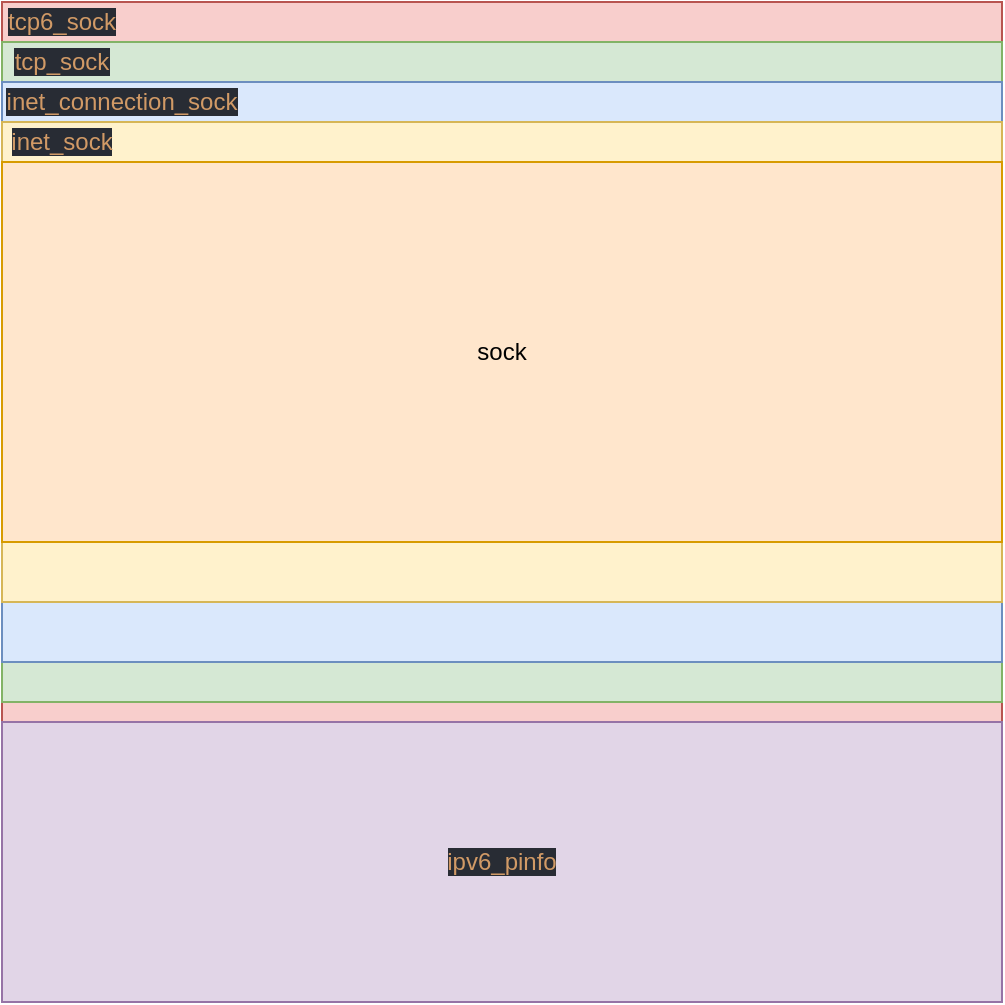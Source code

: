 <mxfile version="16.2.2" type="device" pages="8"><diagram id="k6QMHUZYGQiMYIb29nj1" name="sock内存结构"><mxGraphModel dx="946" dy="560" grid="1" gridSize="10" guides="1" tooltips="1" connect="1" arrows="1" fold="1" page="1" pageScale="1" pageWidth="827" pageHeight="1169" math="0" shadow="0"><root><mxCell id="0"/><mxCell id="1" parent="0"/><mxCell id="6lU3DkAQVXxkOyADOAJ4-1" value="" style="rounded=0;whiteSpace=wrap;html=1;fillColor=#f8cecc;strokeColor=#b85450;" parent="1" vertex="1"><mxGeometry x="130" y="90" width="500" height="500" as="geometry"/></mxCell><mxCell id="6lU3DkAQVXxkOyADOAJ4-2" value="&lt;span style=&quot;color: rgb(209 , 154 , 102) ; font-family: , &amp;#34;consolas&amp;#34; , &amp;#34;liberation mono&amp;#34; , &amp;#34;menlo&amp;#34; , &amp;#34;courier&amp;#34; , monospace ; background-color: rgb(40 , 44 , 52)&quot;&gt;tcp6_sock&lt;/span&gt;" style="text;html=1;strokeColor=none;fillColor=none;align=center;verticalAlign=middle;whiteSpace=wrap;rounded=0;" parent="1" vertex="1"><mxGeometry x="140" y="90" width="40" height="20" as="geometry"/></mxCell><mxCell id="6lU3DkAQVXxkOyADOAJ4-3" value="" style="rounded=0;whiteSpace=wrap;html=1;fillColor=#d5e8d4;strokeColor=#82b366;" parent="1" vertex="1"><mxGeometry x="130" y="110" width="500" height="330" as="geometry"/></mxCell><mxCell id="6lU3DkAQVXxkOyADOAJ4-4" value="&lt;span style=&quot;color: rgb(209 , 154 , 102) ; font-family: , &amp;#34;consolas&amp;#34; , &amp;#34;liberation mono&amp;#34; , &amp;#34;menlo&amp;#34; , &amp;#34;courier&amp;#34; , monospace ; background-color: rgb(40 , 44 , 52)&quot;&gt;tcp_sock&lt;/span&gt;" style="text;html=1;strokeColor=none;fillColor=none;align=center;verticalAlign=middle;whiteSpace=wrap;rounded=0;" parent="1" vertex="1"><mxGeometry x="140" y="110" width="40" height="20" as="geometry"/></mxCell><mxCell id="6lU3DkAQVXxkOyADOAJ4-5" value="" style="rounded=0;whiteSpace=wrap;html=1;fillColor=#dae8fc;strokeColor=#6c8ebf;" parent="1" vertex="1"><mxGeometry x="130" y="130" width="500" height="290" as="geometry"/></mxCell><mxCell id="6lU3DkAQVXxkOyADOAJ4-6" value="&lt;span style=&quot;color: rgb(209 , 154 , 102) ; font-family: , &amp;#34;consolas&amp;#34; , &amp;#34;liberation mono&amp;#34; , &amp;#34;menlo&amp;#34; , &amp;#34;courier&amp;#34; , monospace ; background-color: rgb(40 , 44 , 52)&quot;&gt;inet_connection_sock&lt;/span&gt;" style="text;html=1;strokeColor=none;fillColor=none;align=center;verticalAlign=middle;whiteSpace=wrap;rounded=0;" parent="1" vertex="1"><mxGeometry x="170" y="130" width="40" height="20" as="geometry"/></mxCell><mxCell id="6lU3DkAQVXxkOyADOAJ4-7" value="" style="rounded=0;whiteSpace=wrap;html=1;fillColor=#fff2cc;strokeColor=#d6b656;" parent="1" vertex="1"><mxGeometry x="130" y="150" width="500" height="240" as="geometry"/></mxCell><mxCell id="6lU3DkAQVXxkOyADOAJ4-8" value="&lt;span style=&quot;color: rgb(209 , 154 , 102) ; font-family: , &amp;#34;consolas&amp;#34; , &amp;#34;liberation mono&amp;#34; , &amp;#34;menlo&amp;#34; , &amp;#34;courier&amp;#34; , monospace ; background-color: rgb(40 , 44 , 52)&quot;&gt;inet_sock&lt;/span&gt;" style="text;html=1;strokeColor=none;fillColor=none;align=center;verticalAlign=middle;whiteSpace=wrap;rounded=0;" parent="1" vertex="1"><mxGeometry x="140" y="150" width="40" height="20" as="geometry"/></mxCell><mxCell id="6lU3DkAQVXxkOyADOAJ4-9" value="sock" style="rounded=0;whiteSpace=wrap;html=1;fillColor=#ffe6cc;strokeColor=#d79b00;" parent="1" vertex="1"><mxGeometry x="130" y="170" width="500" height="190" as="geometry"/></mxCell><mxCell id="6lU3DkAQVXxkOyADOAJ4-10" value="&lt;span style=&quot;color: rgb(209 , 154 , 102) ; font-family: , &amp;#34;consolas&amp;#34; , &amp;#34;liberation mono&amp;#34; , &amp;#34;menlo&amp;#34; , &amp;#34;courier&amp;#34; , monospace ; background-color: rgb(40 , 44 , 52)&quot;&gt;ipv6_pinfo&lt;/span&gt;" style="rounded=0;whiteSpace=wrap;html=1;fillColor=#e1d5e7;strokeColor=#9673a6;" parent="1" vertex="1"><mxGeometry x="130" y="450" width="500" height="140" as="geometry"/></mxCell></root></mxGraphModel></diagram><diagram id="JbufQw2PfvXuQZKpWwuy" name="socket结构体"><mxGraphModel dx="946" dy="562" grid="1" gridSize="10" guides="1" tooltips="1" connect="1" arrows="1" fold="1" page="1" pageScale="1" pageWidth="827" pageHeight="1169" math="0" shadow="0"><root><mxCell id="1Ygh3b5VS-K8SGvP6kZs-0"/><mxCell id="1Ygh3b5VS-K8SGvP6kZs-1" parent="1Ygh3b5VS-K8SGvP6kZs-0"/><mxCell id="1Ygh3b5VS-K8SGvP6kZs-6" value="socket" style="swimlane;fontStyle=0;childLayout=stackLayout;horizontal=1;startSize=26;fillColor=none;horizontalStack=0;resizeParent=1;resizeParentMax=0;resizeLast=0;collapsible=1;marginBottom=0;" parent="1Ygh3b5VS-K8SGvP6kZs-1" vertex="1"><mxGeometry x="140" y="30" width="140" height="208" as="geometry"/></mxCell><mxCell id="1Ygh3b5VS-K8SGvP6kZs-7" value="+ state: socket_state" style="text;strokeColor=none;fillColor=none;align=left;verticalAlign=top;spacingLeft=4;spacingRight=4;overflow=hidden;rotatable=0;points=[[0,0.5],[1,0.5]];portConstraint=eastwest;" parent="1Ygh3b5VS-K8SGvP6kZs-6" vertex="1"><mxGeometry y="26" width="140" height="26" as="geometry"/></mxCell><mxCell id="1Ygh3b5VS-K8SGvP6kZs-8" value="+ type: short" style="text;strokeColor=none;fillColor=none;align=left;verticalAlign=top;spacingLeft=4;spacingRight=4;overflow=hidden;rotatable=0;points=[[0,0.5],[1,0.5]];portConstraint=eastwest;" parent="1Ygh3b5VS-K8SGvP6kZs-6" vertex="1"><mxGeometry y="52" width="140" height="26" as="geometry"/></mxCell><mxCell id="1Ygh3b5VS-K8SGvP6kZs-9" value="+ flags: unsigned long" style="text;strokeColor=none;fillColor=none;align=left;verticalAlign=top;spacingLeft=4;spacingRight=4;overflow=hidden;rotatable=0;points=[[0,0.5],[1,0.5]];portConstraint=eastwest;" parent="1Ygh3b5VS-K8SGvP6kZs-6" vertex="1"><mxGeometry y="78" width="140" height="26" as="geometry"/></mxCell><mxCell id="1Ygh3b5VS-K8SGvP6kZs-10" value="+ *wq: socket_wq __rcu" style="text;strokeColor=none;fillColor=none;align=left;verticalAlign=top;spacingLeft=4;spacingRight=4;overflow=hidden;rotatable=0;points=[[0,0.5],[1,0.5]];portConstraint=eastwest;" parent="1Ygh3b5VS-K8SGvP6kZs-6" vertex="1"><mxGeometry y="104" width="140" height="26" as="geometry"/></mxCell><mxCell id="1Ygh3b5VS-K8SGvP6kZs-11" value="+ *file: file" style="text;strokeColor=none;fillColor=none;align=left;verticalAlign=top;spacingLeft=4;spacingRight=4;overflow=hidden;rotatable=0;points=[[0,0.5],[1,0.5]];portConstraint=eastwest;" parent="1Ygh3b5VS-K8SGvP6kZs-6" vertex="1"><mxGeometry y="130" width="140" height="26" as="geometry"/></mxCell><mxCell id="1Ygh3b5VS-K8SGvP6kZs-12" value="+ *sk: sock" style="text;strokeColor=none;fillColor=none;align=left;verticalAlign=top;spacingLeft=4;spacingRight=4;overflow=hidden;rotatable=0;points=[[0,0.5],[1,0.5]];portConstraint=eastwest;" parent="1Ygh3b5VS-K8SGvP6kZs-6" vertex="1"><mxGeometry y="156" width="140" height="26" as="geometry"/></mxCell><mxCell id="1Ygh3b5VS-K8SGvP6kZs-13" value="+ *ops: proto_ops" style="text;strokeColor=none;fillColor=none;align=left;verticalAlign=top;spacingLeft=4;spacingRight=4;overflow=hidden;rotatable=0;points=[[0,0.5],[1,0.5]];portConstraint=eastwest;" parent="1Ygh3b5VS-K8SGvP6kZs-6" vertex="1"><mxGeometry y="182" width="140" height="26" as="geometry"/></mxCell><mxCell id="1Ygh3b5VS-K8SGvP6kZs-23" value="inet6_stream_ops" style="swimlane;fontStyle=0;childLayout=stackLayout;horizontal=1;startSize=26;fillColor=none;horizontalStack=0;resizeParent=1;resizeParentMax=0;resizeLast=0;collapsible=1;marginBottom=0;" parent="1Ygh3b5VS-K8SGvP6kZs-1" vertex="1"><mxGeometry x="430" y="250" width="210" height="182" as="geometry"/></mxCell><mxCell id="1Ygh3b5VS-K8SGvP6kZs-24" value="+ famliy: PF_INET6" style="text;strokeColor=none;fillColor=none;align=left;verticalAlign=top;spacingLeft=4;spacingRight=4;overflow=hidden;rotatable=0;points=[[0,0.5],[1,0.5]];portConstraint=eastwest;" parent="1Ygh3b5VS-K8SGvP6kZs-23" vertex="1"><mxGeometry y="26" width="210" height="26" as="geometry"/></mxCell><mxCell id="1Ygh3b5VS-K8SGvP6kZs-25" value="+ inet_stream_connect: connect" style="text;strokeColor=none;fillColor=none;align=left;verticalAlign=top;spacingLeft=4;spacingRight=4;overflow=hidden;rotatable=0;points=[[0,0.5],[1,0.5]];portConstraint=eastwest;" parent="1Ygh3b5VS-K8SGvP6kZs-23" vertex="1"><mxGeometry y="52" width="210" height="26" as="geometry"/></mxCell><mxCell id="1Ygh3b5VS-K8SGvP6kZs-26" value="+inet_sendmsg: sendmsg" style="text;strokeColor=none;fillColor=none;align=left;verticalAlign=top;spacingLeft=4;spacingRight=4;overflow=hidden;rotatable=0;points=[[0,0.5],[1,0.5]];portConstraint=eastwest;" parent="1Ygh3b5VS-K8SGvP6kZs-23" vertex="1"><mxGeometry y="78" width="210" height="26" as="geometry"/></mxCell><mxCell id="nac-imWjNMe6nqWp5X-S-0" value="+inet6_bind:bind" style="text;strokeColor=none;fillColor=none;align=left;verticalAlign=top;spacingLeft=4;spacingRight=4;overflow=hidden;rotatable=0;points=[[0,0.5],[1,0.5]];portConstraint=eastwest;" parent="1Ygh3b5VS-K8SGvP6kZs-23" vertex="1"><mxGeometry y="104" width="210" height="26" as="geometry"/></mxCell><mxCell id="nac-imWjNMe6nqWp5X-S-8" value="+inet_listen:listen" style="text;strokeColor=none;fillColor=none;align=left;verticalAlign=top;spacingLeft=4;spacingRight=4;overflow=hidden;rotatable=0;points=[[0,0.5],[1,0.5]];portConstraint=eastwest;" parent="1Ygh3b5VS-K8SGvP6kZs-23" vertex="1"><mxGeometry y="130" width="210" height="26" as="geometry"/></mxCell><mxCell id="nac-imWjNMe6nqWp5X-S-9" value="+inet_recvmsg:recvmsg" style="text;strokeColor=none;fillColor=none;align=left;verticalAlign=top;spacingLeft=4;spacingRight=4;overflow=hidden;rotatable=0;points=[[0,0.5],[1,0.5]];portConstraint=eastwest;" parent="1Ygh3b5VS-K8SGvP6kZs-23" vertex="1"><mxGeometry y="156" width="210" height="26" as="geometry"/></mxCell><mxCell id="nac-imWjNMe6nqWp5X-S-2" value="" style="endArrow=diamondThin;endFill=1;endSize=24;html=1;entryX=1;entryY=0.5;entryDx=0;entryDy=0;exitX=0;exitY=0.5;exitDx=0;exitDy=0;" parent="1Ygh3b5VS-K8SGvP6kZs-1" source="1Ygh3b5VS-K8SGvP6kZs-24" target="1Ygh3b5VS-K8SGvP6kZs-13" edge="1"><mxGeometry width="160" relative="1" as="geometry"><mxPoint x="330" y="290" as="sourcePoint"/><mxPoint x="490" y="290" as="targetPoint"/></mxGeometry></mxCell><mxCell id="nac-imWjNMe6nqWp5X-S-3" value="tcp6_sock" style="swimlane;fontStyle=0;childLayout=stackLayout;horizontal=1;startSize=26;fillColor=none;horizontalStack=0;resizeParent=1;resizeParentMax=0;resizeLast=0;collapsible=1;marginBottom=0;" parent="1Ygh3b5VS-K8SGvP6kZs-1" vertex="1"><mxGeometry x="440" y="82" width="140" height="104" as="geometry"/></mxCell><mxCell id="nac-imWjNMe6nqWp5X-S-4" value="+ tcp: tcp_sock" style="text;strokeColor=none;fillColor=none;align=left;verticalAlign=top;spacingLeft=4;spacingRight=4;overflow=hidden;rotatable=0;points=[[0,0.5],[1,0.5]];portConstraint=eastwest;" parent="nac-imWjNMe6nqWp5X-S-3" vertex="1"><mxGeometry y="26" width="140" height="26" as="geometry"/></mxCell><mxCell id="nac-imWjNMe6nqWp5X-S-5" value="+ inet6: ipv6_pinfo" style="text;strokeColor=none;fillColor=none;align=left;verticalAlign=top;spacingLeft=4;spacingRight=4;overflow=hidden;rotatable=0;points=[[0,0.5],[1,0.5]];portConstraint=eastwest;" parent="nac-imWjNMe6nqWp5X-S-3" vertex="1"><mxGeometry y="52" width="140" height="26" as="geometry"/></mxCell><mxCell id="nac-imWjNMe6nqWp5X-S-6" value="...." style="text;strokeColor=none;fillColor=none;align=left;verticalAlign=top;spacingLeft=4;spacingRight=4;overflow=hidden;rotatable=0;points=[[0,0.5],[1,0.5]];portConstraint=eastwest;" parent="nac-imWjNMe6nqWp5X-S-3" vertex="1"><mxGeometry y="78" width="140" height="26" as="geometry"/></mxCell><mxCell id="nac-imWjNMe6nqWp5X-S-7" value="" style="endArrow=diamondThin;endFill=1;endSize=24;html=1;entryX=1;entryY=0.5;entryDx=0;entryDy=0;exitX=0;exitY=0;exitDx=0;exitDy=0;" parent="1Ygh3b5VS-K8SGvP6kZs-1" source="nac-imWjNMe6nqWp5X-S-3" target="1Ygh3b5VS-K8SGvP6kZs-12" edge="1"><mxGeometry width="160" relative="1" as="geometry"><mxPoint x="330" y="240" as="sourcePoint"/><mxPoint x="490" y="240" as="targetPoint"/></mxGeometry></mxCell></root></mxGraphModel></diagram><diagram id="eC9mWoXHkm_lAwi8eDvc" name="skbuff"><mxGraphModel dx="946" dy="560" grid="1" gridSize="10" guides="1" tooltips="1" connect="1" arrows="1" fold="1" page="1" pageScale="1" pageWidth="827" pageHeight="1169" math="0" shadow="0"><root><mxCell id="bgw1MPmiGdN4mR9pOcaM-0"/><mxCell id="bgw1MPmiGdN4mR9pOcaM-1" parent="bgw1MPmiGdN4mR9pOcaM-0"/><mxCell id="bgw1MPmiGdN4mR9pOcaM-2" value="" style="rounded=0;whiteSpace=wrap;html=1;fillColor=#d5e8d4;strokeColor=#82b366;" parent="bgw1MPmiGdN4mR9pOcaM-1" vertex="1"><mxGeometry x="100" y="90" width="180" height="410" as="geometry"/></mxCell><mxCell id="bgw1MPmiGdN4mR9pOcaM-3" value="sk_buff" style="text;html=1;strokeColor=none;fillColor=none;align=center;verticalAlign=middle;whiteSpace=wrap;rounded=0;" parent="bgw1MPmiGdN4mR9pOcaM-1" vertex="1"><mxGeometry x="100" y="60" width="60" height="30" as="geometry"/></mxCell><mxCell id="bgw1MPmiGdN4mR9pOcaM-4" value="headers_start" style="rounded=0;whiteSpace=wrap;html=1;" parent="bgw1MPmiGdN4mR9pOcaM-1" vertex="1"><mxGeometry x="120" y="100" width="130" height="30" as="geometry"/></mxCell><mxCell id="bgw1MPmiGdN4mR9pOcaM-5" value="protocol" style="rounded=0;whiteSpace=wrap;html=1;" parent="bgw1MPmiGdN4mR9pOcaM-1" vertex="1"><mxGeometry x="120" y="140" width="130" height="30" as="geometry"/></mxCell><mxCell id="bgw1MPmiGdN4mR9pOcaM-6" value="transport_headers" style="rounded=0;whiteSpace=wrap;html=1;" parent="bgw1MPmiGdN4mR9pOcaM-1" vertex="1"><mxGeometry x="120" y="180" width="130" height="30" as="geometry"/></mxCell><mxCell id="bgw1MPmiGdN4mR9pOcaM-7" value="network_headers" style="rounded=0;whiteSpace=wrap;html=1;" parent="bgw1MPmiGdN4mR9pOcaM-1" vertex="1"><mxGeometry x="120" y="220" width="130" height="30" as="geometry"/></mxCell><mxCell id="bgw1MPmiGdN4mR9pOcaM-8" value="mac_headers" style="rounded=0;whiteSpace=wrap;html=1;" parent="bgw1MPmiGdN4mR9pOcaM-1" vertex="1"><mxGeometry x="120" y="260" width="130" height="30" as="geometry"/></mxCell><mxCell id="bgw1MPmiGdN4mR9pOcaM-9" value="headers_end" style="rounded=0;whiteSpace=wrap;html=1;" parent="bgw1MPmiGdN4mR9pOcaM-1" vertex="1"><mxGeometry x="120" y="300" width="130" height="30" as="geometry"/></mxCell><mxCell id="bgw1MPmiGdN4mR9pOcaM-10" value="head" style="rounded=0;whiteSpace=wrap;html=1;fillColor=#f8cecc;strokeColor=#b85450;" parent="bgw1MPmiGdN4mR9pOcaM-1" vertex="1"><mxGeometry x="122.5" y="340" width="127.5" height="30" as="geometry"/></mxCell><mxCell id="bgw1MPmiGdN4mR9pOcaM-11" value="data" style="rounded=0;whiteSpace=wrap;html=1;fillColor=#fff2cc;strokeColor=#d6b656;" parent="bgw1MPmiGdN4mR9pOcaM-1" vertex="1"><mxGeometry x="122.5" y="380" width="127.5" height="30" as="geometry"/></mxCell><mxCell id="bgw1MPmiGdN4mR9pOcaM-12" value="tail" style="rounded=0;whiteSpace=wrap;html=1;fillColor=#ffe6cc;strokeColor=#d79b00;" parent="bgw1MPmiGdN4mR9pOcaM-1" vertex="1"><mxGeometry x="122.5" y="420" width="127.5" height="30" as="geometry"/></mxCell><mxCell id="bgw1MPmiGdN4mR9pOcaM-13" value="end" style="rounded=0;whiteSpace=wrap;html=1;fillColor=#dae8fc;strokeColor=#6c8ebf;" parent="bgw1MPmiGdN4mR9pOcaM-1" vertex="1"><mxGeometry x="122.5" y="460" width="127.5" height="30" as="geometry"/></mxCell><mxCell id="bgw1MPmiGdN4mR9pOcaM-14" value="" style="rounded=0;whiteSpace=wrap;html=1;" parent="bgw1MPmiGdN4mR9pOcaM-1" vertex="1"><mxGeometry x="400" y="70" width="240" height="540" as="geometry"/></mxCell><mxCell id="bgw1MPmiGdN4mR9pOcaM-15" value="" style="rounded=0;whiteSpace=wrap;html=1;fillColor=#f8cecc;strokeColor=#b85450;" parent="bgw1MPmiGdN4mR9pOcaM-1" vertex="1"><mxGeometry x="400" y="50" width="240" height="150" as="geometry"/></mxCell><mxCell id="bgw1MPmiGdN4mR9pOcaM-16" value="连续数据区域data" style="rounded=0;whiteSpace=wrap;html=1;fillColor=#dae8fc;strokeColor=#6c8ebf;" parent="bgw1MPmiGdN4mR9pOcaM-1" vertex="1"><mxGeometry x="400" y="200" width="240" height="220" as="geometry"/></mxCell><mxCell id="bgw1MPmiGdN4mR9pOcaM-17" value="tail" style="rounded=0;whiteSpace=wrap;html=1;fillColor=#e1d5e7;strokeColor=#9673a6;" parent="bgw1MPmiGdN4mR9pOcaM-1" vertex="1"><mxGeometry x="400" y="420" width="240" height="60" as="geometry"/></mxCell><mxCell id="bgw1MPmiGdN4mR9pOcaM-18" value="" style="rounded=0;whiteSpace=wrap;html=1;fillColor=#fff2cc;strokeColor=#d6b656;" parent="bgw1MPmiGdN4mR9pOcaM-1" vertex="1"><mxGeometry x="400" y="480" width="240" height="130" as="geometry"/></mxCell><mxCell id="bgw1MPmiGdN4mR9pOcaM-19" value="headers" style="text;html=1;strokeColor=none;fillColor=none;align=center;verticalAlign=middle;whiteSpace=wrap;rounded=0;" parent="bgw1MPmiGdN4mR9pOcaM-1" vertex="1"><mxGeometry x="400" y="50" width="60" height="30" as="geometry"/></mxCell><mxCell id="bgw1MPmiGdN4mR9pOcaM-20" value="mac_headers" style="rounded=0;whiteSpace=wrap;html=1;fillColor=#d5e8d4;strokeColor=#82b366;" parent="bgw1MPmiGdN4mR9pOcaM-1" vertex="1"><mxGeometry x="400" y="80" width="240" height="40" as="geometry"/></mxCell><mxCell id="bgw1MPmiGdN4mR9pOcaM-21" value="network_headers" style="rounded=0;whiteSpace=wrap;html=1;fillColor=#d5e8d4;strokeColor=#82b366;" parent="bgw1MPmiGdN4mR9pOcaM-1" vertex="1"><mxGeometry x="400" y="120" width="240" height="40" as="geometry"/></mxCell><mxCell id="bgw1MPmiGdN4mR9pOcaM-22" value="transport_headers" style="rounded=0;whiteSpace=wrap;html=1;fillColor=#d5e8d4;strokeColor=#82b366;" parent="bgw1MPmiGdN4mR9pOcaM-1" vertex="1"><mxGeometry x="400" y="160" width="240" height="40" as="geometry"/></mxCell><mxCell id="bgw1MPmiGdN4mR9pOcaM-23" value="skb_shared_info" style="text;html=1;strokeColor=none;fillColor=none;align=center;verticalAlign=middle;whiteSpace=wrap;rounded=0;" parent="bgw1MPmiGdN4mR9pOcaM-1" vertex="1"><mxGeometry x="414" y="480" width="60" height="30" as="geometry"/></mxCell><mxCell id="bgw1MPmiGdN4mR9pOcaM-24" value="skb_frag_t frags[MAX_SKB_FRAGS]" style="rounded=0;whiteSpace=wrap;html=1;fillColor=#d5e8d4;strokeColor=#82b366;" parent="bgw1MPmiGdN4mR9pOcaM-1" vertex="1"><mxGeometry x="430" y="515" width="180" height="60" as="geometry"/></mxCell><mxCell id="bgw1MPmiGdN4mR9pOcaM-25" value="x&lt;span class=&quot;s1&quot; style=&quot;font-family: &amp;#34;menlo&amp;#34; ; color: rgba(0 , 0 , 0 , 0.85)&quot;&gt;&lt;span class=&quot;Apple-tab-span&quot;&gt;&#9;&lt;/span&gt;&lt;/span&gt;&lt;b style=&quot;color: rgb(155 , 35 , 147) ; font-family: &amp;#34;menlo&amp;#34;&quot;&gt;struct&lt;/b&gt;&lt;span class=&quot;s1&quot; style=&quot;font-family: &amp;#34;menlo&amp;#34; ; color: rgba(0 , 0 , 0 , 0.85)&quot;&gt; {&lt;/span&gt;&lt;p class=&quot;p2&quot; style=&quot;margin: 0px ; font-stretch: normal ; line-height: normal ; font-family: &amp;#34;menlo&amp;#34; ; color: rgba(0 , 0 , 0 , 0.85) ; background-color: rgb(255 , 255 , 255)&quot;&gt;&lt;span class=&quot;Apple-tab-span&quot;&gt;&#9;&lt;/span&gt;&lt;span class=&quot;Apple-tab-span&quot;&gt;&#9;&lt;/span&gt;&lt;span class=&quot;s2&quot; style=&quot;color: rgb(155 , 35 , 147)&quot;&gt;&lt;b&gt;struct&lt;/b&gt;&lt;/span&gt; &lt;span class=&quot;s3&quot; style=&quot;color: rgb(11 , 79 , 121)&quot;&gt;page&lt;/span&gt; *&lt;span class=&quot;s4&quot; style=&quot;color: rgb(15 , 104 , 160)&quot;&gt;p&lt;/span&gt;;&lt;/p&gt;&lt;p class=&quot;p3&quot; style=&quot;margin: 0px ; font-stretch: normal ; line-height: normal ; font-family: &amp;#34;menlo&amp;#34; ; color: rgb(15 , 104 , 160) ; background-color: rgb(255 , 255 , 255)&quot;&gt;&lt;span class=&quot;s1&quot; style=&quot;color: rgba(0 , 0 , 0 , 0.85)&quot;&gt;&lt;span class=&quot;Apple-tab-span&quot;&gt;&#9;&lt;/span&gt;} &lt;/span&gt;page&lt;span class=&quot;s1&quot; style=&quot;color: rgba(0 , 0 , 0 , 0.85)&quot;&gt;;&lt;/span&gt;&lt;/p&gt;" style="rounded=0;whiteSpace=wrap;html=1;fillColor=#d5e8d4;strokeColor=#82b366;" parent="bgw1MPmiGdN4mR9pOcaM-1" vertex="1"><mxGeometry x="680" y="330" width="200" height="110" as="geometry"/></mxCell><mxCell id="bgw1MPmiGdN4mR9pOcaM-26" value="skb_frag_struct" style="text;html=1;strokeColor=none;fillColor=none;align=center;verticalAlign=middle;whiteSpace=wrap;rounded=0;" parent="bgw1MPmiGdN4mR9pOcaM-1" vertex="1"><mxGeometry x="700" y="330" width="60" height="30" as="geometry"/></mxCell><mxCell id="bgw1MPmiGdN4mR9pOcaM-27" value="&lt;p class=&quot;p1&quot; style=&quot;margin: 0px ; font-stretch: normal ; line-height: normal ; font-family: &amp;#34;menlo&amp;#34; ; color: rgb(155 , 35 , 147) ; background-color: rgb(255 , 255 , 255)&quot;&gt;&lt;span class=&quot;s1&quot; style=&quot;color: rgba(0 , 0 , 0 , 0.85)&quot;&gt;&lt;span class=&quot;Apple-tab-span&quot;&gt;&#9;&lt;/span&gt;&lt;/span&gt;&lt;b&gt;struct&lt;/b&gt;&lt;span class=&quot;s1&quot; style=&quot;color: rgba(0 , 0 , 0 , 0.85)&quot;&gt; {&lt;/span&gt;&lt;/p&gt;&lt;p class=&quot;p2&quot; style=&quot;margin: 0px ; font-stretch: normal ; line-height: normal ; font-family: &amp;#34;menlo&amp;#34; ; color: rgba(0 , 0 , 0 , 0.85) ; background-color: rgb(255 , 255 , 255)&quot;&gt;&lt;span class=&quot;Apple-tab-span&quot;&gt;&#9;&lt;/span&gt;&lt;span class=&quot;Apple-tab-span&quot;&gt;&#9;&lt;/span&gt;&lt;span class=&quot;s2&quot; style=&quot;color: rgb(155 , 35 , 147)&quot;&gt;&lt;b&gt;struct&lt;/b&gt;&lt;/span&gt; &lt;span class=&quot;s3&quot; style=&quot;color: rgb(11 , 79 , 121)&quot;&gt;page&lt;/span&gt; *&lt;span class=&quot;s4&quot; style=&quot;color: rgb(15 , 104 , 160)&quot;&gt;p&lt;/span&gt;;&lt;/p&gt;&lt;p class=&quot;p3&quot; style=&quot;margin: 0px ; font-stretch: normal ; line-height: normal ; font-family: &amp;#34;menlo&amp;#34; ; color: rgb(15 , 104 , 160) ; background-color: rgb(255 , 255 , 255)&quot;&gt;&lt;span class=&quot;s1&quot; style=&quot;color: rgba(0 , 0 , 0 , 0.85)&quot;&gt;&lt;span class=&quot;Apple-tab-span&quot;&gt;&#9;&lt;/span&gt;} &lt;/span&gt;page&lt;span class=&quot;s1&quot; style=&quot;color: rgba(0 , 0 , 0 , 0.85)&quot;&gt;;&lt;/span&gt;&lt;/p&gt;" style="rounded=0;whiteSpace=wrap;html=1;fillColor=#e1d5e7;strokeColor=#9673a6;" parent="bgw1MPmiGdN4mR9pOcaM-1" vertex="1"><mxGeometry x="695" y="360" width="170" height="70" as="geometry"/></mxCell><mxCell id="bgw1MPmiGdN4mR9pOcaM-28" value="x&lt;span class=&quot;s1&quot; style=&quot;font-family: &amp;#34;menlo&amp;#34; ; color: rgba(0 , 0 , 0 , 0.85)&quot;&gt;&lt;span class=&quot;Apple-tab-span&quot;&gt;&#9;&lt;/span&gt;&lt;/span&gt;&lt;b style=&quot;color: rgb(155 , 35 , 147) ; font-family: &amp;#34;menlo&amp;#34;&quot;&gt;struct&lt;/b&gt;&lt;span class=&quot;s1&quot; style=&quot;font-family: &amp;#34;menlo&amp;#34; ; color: rgba(0 , 0 , 0 , 0.85)&quot;&gt; {&lt;/span&gt;&lt;p class=&quot;p2&quot; style=&quot;margin: 0px ; font-stretch: normal ; line-height: normal ; font-family: &amp;#34;menlo&amp;#34; ; color: rgba(0 , 0 , 0 , 0.85) ; background-color: rgb(255 , 255 , 255)&quot;&gt;&lt;span class=&quot;Apple-tab-span&quot;&gt;&#9;&lt;/span&gt;&lt;span class=&quot;Apple-tab-span&quot;&gt;&#9;&lt;/span&gt;&lt;span class=&quot;s2&quot; style=&quot;color: rgb(155 , 35 , 147)&quot;&gt;&lt;b&gt;struct&lt;/b&gt;&lt;/span&gt; &lt;span class=&quot;s3&quot; style=&quot;color: rgb(11 , 79 , 121)&quot;&gt;page&lt;/span&gt; *&lt;span class=&quot;s4&quot; style=&quot;color: rgb(15 , 104 , 160)&quot;&gt;p&lt;/span&gt;;&lt;/p&gt;&lt;p class=&quot;p3&quot; style=&quot;margin: 0px ; font-stretch: normal ; line-height: normal ; font-family: &amp;#34;menlo&amp;#34; ; color: rgb(15 , 104 , 160) ; background-color: rgb(255 , 255 , 255)&quot;&gt;&lt;span class=&quot;s1&quot; style=&quot;color: rgba(0 , 0 , 0 , 0.85)&quot;&gt;&lt;span class=&quot;Apple-tab-span&quot;&gt;&#9;&lt;/span&gt;} &lt;/span&gt;page&lt;span class=&quot;s1&quot; style=&quot;color: rgba(0 , 0 , 0 , 0.85)&quot;&gt;;&lt;/span&gt;&lt;/p&gt;" style="rounded=0;whiteSpace=wrap;html=1;fillColor=#d5e8d4;strokeColor=#82b366;" parent="bgw1MPmiGdN4mR9pOcaM-1" vertex="1"><mxGeometry x="680" y="490" width="200" height="110" as="geometry"/></mxCell><mxCell id="bgw1MPmiGdN4mR9pOcaM-29" value="skb_frag_struct" style="text;html=1;strokeColor=none;fillColor=none;align=center;verticalAlign=middle;whiteSpace=wrap;rounded=0;" parent="bgw1MPmiGdN4mR9pOcaM-1" vertex="1"><mxGeometry x="700" y="490" width="60" height="30" as="geometry"/></mxCell><mxCell id="bgw1MPmiGdN4mR9pOcaM-30" value="&lt;p class=&quot;p1&quot; style=&quot;margin: 0px ; font-stretch: normal ; line-height: normal ; font-family: &amp;#34;menlo&amp;#34; ; color: rgb(155 , 35 , 147) ; background-color: rgb(255 , 255 , 255)&quot;&gt;&lt;span class=&quot;s1&quot; style=&quot;color: rgba(0 , 0 , 0 , 0.85)&quot;&gt;&lt;span class=&quot;Apple-tab-span&quot;&gt;&#9;&lt;/span&gt;&lt;/span&gt;&lt;b&gt;struct&lt;/b&gt;&lt;span class=&quot;s1&quot; style=&quot;color: rgba(0 , 0 , 0 , 0.85)&quot;&gt; {&lt;/span&gt;&lt;/p&gt;&lt;p class=&quot;p2&quot; style=&quot;margin: 0px ; font-stretch: normal ; line-height: normal ; font-family: &amp;#34;menlo&amp;#34; ; color: rgba(0 , 0 , 0 , 0.85) ; background-color: rgb(255 , 255 , 255)&quot;&gt;&lt;span class=&quot;Apple-tab-span&quot;&gt;&#9;&lt;/span&gt;&lt;span class=&quot;Apple-tab-span&quot;&gt;&#9;&lt;/span&gt;&lt;span class=&quot;s2&quot; style=&quot;color: rgb(155 , 35 , 147)&quot;&gt;&lt;b&gt;struct&lt;/b&gt;&lt;/span&gt; &lt;span class=&quot;s3&quot; style=&quot;color: rgb(11 , 79 , 121)&quot;&gt;page&lt;/span&gt; *&lt;span class=&quot;s4&quot; style=&quot;color: rgb(15 , 104 , 160)&quot;&gt;p&lt;/span&gt;;&lt;/p&gt;&lt;p class=&quot;p3&quot; style=&quot;margin: 0px ; font-stretch: normal ; line-height: normal ; font-family: &amp;#34;menlo&amp;#34; ; color: rgb(15 , 104 , 160) ; background-color: rgb(255 , 255 , 255)&quot;&gt;&lt;span class=&quot;s1&quot; style=&quot;color: rgba(0 , 0 , 0 , 0.85)&quot;&gt;&lt;span class=&quot;Apple-tab-span&quot;&gt;&#9;&lt;/span&gt;} &lt;/span&gt;page&lt;span class=&quot;s1&quot; style=&quot;color: rgba(0 , 0 , 0 , 0.85)&quot;&gt;;&lt;/span&gt;&lt;/p&gt;" style="rounded=0;whiteSpace=wrap;html=1;fillColor=#e1d5e7;strokeColor=#9673a6;" parent="bgw1MPmiGdN4mR9pOcaM-1" vertex="1"><mxGeometry x="695" y="520" width="170" height="70" as="geometry"/></mxCell><mxCell id="bgw1MPmiGdN4mR9pOcaM-31" value="" style="endArrow=classic;html=1;rounded=0;exitX=1;exitY=0.5;exitDx=0;exitDy=0;entryX=0;entryY=0.5;entryDx=0;entryDy=0;" parent="bgw1MPmiGdN4mR9pOcaM-1" source="bgw1MPmiGdN4mR9pOcaM-24" target="bgw1MPmiGdN4mR9pOcaM-25" edge="1"><mxGeometry width="50" height="50" relative="1" as="geometry"><mxPoint x="390" y="360" as="sourcePoint"/><mxPoint x="440" y="310" as="targetPoint"/></mxGeometry></mxCell><mxCell id="bgw1MPmiGdN4mR9pOcaM-32" value="" style="endArrow=classic;html=1;rounded=0;exitX=1;exitY=0.5;exitDx=0;exitDy=0;entryX=0;entryY=0.5;entryDx=0;entryDy=0;" parent="bgw1MPmiGdN4mR9pOcaM-1" source="bgw1MPmiGdN4mR9pOcaM-24" target="bgw1MPmiGdN4mR9pOcaM-28" edge="1"><mxGeometry width="50" height="50" relative="1" as="geometry"><mxPoint x="390" y="360" as="sourcePoint"/><mxPoint x="440" y="310" as="targetPoint"/></mxGeometry></mxCell><mxCell id="bgw1MPmiGdN4mR9pOcaM-33" value="" style="endArrow=classic;html=1;rounded=0;exitX=1;exitY=0.5;exitDx=0;exitDy=0;entryX=0;entryY=1;entryDx=0;entryDy=0;" parent="bgw1MPmiGdN4mR9pOcaM-1" source="bgw1MPmiGdN4mR9pOcaM-13" target="bgw1MPmiGdN4mR9pOcaM-17" edge="1"><mxGeometry width="50" height="50" relative="1" as="geometry"><mxPoint x="390" y="360" as="sourcePoint"/><mxPoint x="440" y="310" as="targetPoint"/></mxGeometry></mxCell><mxCell id="bgw1MPmiGdN4mR9pOcaM-34" value="" style="endArrow=classic;html=1;rounded=0;exitX=1;exitY=0.5;exitDx=0;exitDy=0;entryX=0;entryY=0;entryDx=0;entryDy=0;" parent="bgw1MPmiGdN4mR9pOcaM-1" source="bgw1MPmiGdN4mR9pOcaM-12" target="bgw1MPmiGdN4mR9pOcaM-17" edge="1"><mxGeometry width="50" height="50" relative="1" as="geometry"><mxPoint x="390" y="360" as="sourcePoint"/><mxPoint x="440" y="310" as="targetPoint"/></mxGeometry></mxCell><mxCell id="bgw1MPmiGdN4mR9pOcaM-35" value="" style="endArrow=classic;html=1;rounded=0;exitX=1;exitY=0.5;exitDx=0;exitDy=0;entryX=0;entryY=0;entryDx=0;entryDy=0;" parent="bgw1MPmiGdN4mR9pOcaM-1" source="bgw1MPmiGdN4mR9pOcaM-11" target="bgw1MPmiGdN4mR9pOcaM-16" edge="1"><mxGeometry width="50" height="50" relative="1" as="geometry"><mxPoint x="390" y="360" as="sourcePoint"/><mxPoint x="440" y="310" as="targetPoint"/></mxGeometry></mxCell><mxCell id="bgw1MPmiGdN4mR9pOcaM-36" value="" style="endArrow=classic;html=1;rounded=0;exitX=1;exitY=0.5;exitDx=0;exitDy=0;entryX=0;entryY=0;entryDx=0;entryDy=0;" parent="bgw1MPmiGdN4mR9pOcaM-1" source="bgw1MPmiGdN4mR9pOcaM-10" target="bgw1MPmiGdN4mR9pOcaM-19" edge="1"><mxGeometry width="50" height="50" relative="1" as="geometry"><mxPoint x="390" y="360" as="sourcePoint"/><mxPoint x="440" y="310" as="targetPoint"/></mxGeometry></mxCell></root></mxGraphModel></diagram><diagram id="zNChp3Pi-onoEfgX2DdQ" name="滑动窗口下发送方的缓存"><mxGraphModel dx="946" dy="503" grid="1" gridSize="10" guides="1" tooltips="1" connect="1" arrows="1" fold="1" page="1" pageScale="1" pageWidth="827" pageHeight="1169" math="0" shadow="0"><root><mxCell id="uf742h3JUEirpi5IkOmV-0"/><mxCell id="uf742h3JUEirpi5IkOmV-1" parent="uf742h3JUEirpi5IkOmV-0"/><mxCell id="uf742h3JUEirpi5IkOmV-19" value="" style="rounded=0;whiteSpace=wrap;html=1;fillColor=none;strokeColor=#FF3333;" parent="uf742h3JUEirpi5IkOmV-1" vertex="1"><mxGeometry x="240" y="200" width="400" height="170" as="geometry"/></mxCell><mxCell id="uf742h3JUEirpi5IkOmV-2" value="" style="rounded=0;whiteSpace=wrap;html=1;" parent="uf742h3JUEirpi5IkOmV-1" vertex="1"><mxGeometry x="120" y="230" width="600" height="110" as="geometry"/></mxCell><mxCell id="uf742h3JUEirpi5IkOmV-3" value="1" style="rounded=0;whiteSpace=wrap;html=1;fillColor=#d5e8d4;strokeColor=#82b366;" parent="uf742h3JUEirpi5IkOmV-1" vertex="1"><mxGeometry x="120" y="230" width="40" height="110" as="geometry"/></mxCell><mxCell id="uf742h3JUEirpi5IkOmV-4" value="3" style="rounded=0;whiteSpace=wrap;html=1;fillColor=#d5e8d4;strokeColor=#82b366;" parent="uf742h3JUEirpi5IkOmV-1" vertex="1"><mxGeometry x="200" y="230" width="40" height="110" as="geometry"/></mxCell><mxCell id="uf742h3JUEirpi5IkOmV-5" value="2" style="rounded=0;whiteSpace=wrap;html=1;fillColor=#d5e8d4;strokeColor=#82b366;" parent="uf742h3JUEirpi5IkOmV-1" vertex="1"><mxGeometry x="160" y="230" width="40" height="110" as="geometry"/></mxCell><mxCell id="uf742h3JUEirpi5IkOmV-6" value="4" style="rounded=0;whiteSpace=wrap;html=1;fillColor=#d5e8d4;strokeColor=#82b366;" parent="uf742h3JUEirpi5IkOmV-1" vertex="1"><mxGeometry x="240" y="230" width="40" height="110" as="geometry"/></mxCell><mxCell id="uf742h3JUEirpi5IkOmV-7" value="5" style="rounded=0;whiteSpace=wrap;html=1;fillColor=#d5e8d4;strokeColor=#82b366;" parent="uf742h3JUEirpi5IkOmV-1" vertex="1"><mxGeometry x="280" y="230" width="40" height="110" as="geometry"/></mxCell><mxCell id="uf742h3JUEirpi5IkOmV-8" value="6" style="rounded=0;whiteSpace=wrap;html=1;fillColor=#d5e8d4;strokeColor=#82b366;" parent="uf742h3JUEirpi5IkOmV-1" vertex="1"><mxGeometry x="320" y="230" width="40" height="110" as="geometry"/></mxCell><mxCell id="uf742h3JUEirpi5IkOmV-9" value="7" style="rounded=0;whiteSpace=wrap;html=1;fillColor=#d5e8d4;strokeColor=#82b366;" parent="uf742h3JUEirpi5IkOmV-1" vertex="1"><mxGeometry x="360" y="230" width="40" height="110" as="geometry"/></mxCell><mxCell id="uf742h3JUEirpi5IkOmV-10" value="8" style="rounded=0;whiteSpace=wrap;html=1;fillColor=#d5e8d4;strokeColor=#82b366;" parent="uf742h3JUEirpi5IkOmV-1" vertex="1"><mxGeometry x="400" y="230" width="40" height="110" as="geometry"/></mxCell><mxCell id="uf742h3JUEirpi5IkOmV-11" value="9" style="rounded=0;whiteSpace=wrap;html=1;fillColor=#d5e8d4;strokeColor=#82b366;" parent="uf742h3JUEirpi5IkOmV-1" vertex="1"><mxGeometry x="440" y="230" width="40" height="110" as="geometry"/></mxCell><mxCell id="uf742h3JUEirpi5IkOmV-13" value="10" style="rounded=0;whiteSpace=wrap;html=1;fillColor=#d5e8d4;strokeColor=#82b366;" parent="uf742h3JUEirpi5IkOmV-1" vertex="1"><mxGeometry x="480" y="230" width="40" height="110" as="geometry"/></mxCell><mxCell id="uf742h3JUEirpi5IkOmV-14" value="11" style="rounded=0;whiteSpace=wrap;html=1;fillColor=#d5e8d4;strokeColor=#82b366;" parent="uf742h3JUEirpi5IkOmV-1" vertex="1"><mxGeometry x="520" y="230" width="40" height="110" as="geometry"/></mxCell><mxCell id="uf742h3JUEirpi5IkOmV-15" value="13" style="rounded=0;whiteSpace=wrap;html=1;fillColor=#d5e8d4;strokeColor=#82b366;" parent="uf742h3JUEirpi5IkOmV-1" vertex="1"><mxGeometry x="600" y="230" width="40" height="110" as="geometry"/></mxCell><mxCell id="uf742h3JUEirpi5IkOmV-16" value="12" style="rounded=0;whiteSpace=wrap;html=1;fillColor=#d5e8d4;strokeColor=#82b366;" parent="uf742h3JUEirpi5IkOmV-1" vertex="1"><mxGeometry x="560" y="230" width="40" height="110" as="geometry"/></mxCell><mxCell id="uf742h3JUEirpi5IkOmV-17" value="14" style="rounded=0;whiteSpace=wrap;html=1;fillColor=#d5e8d4;strokeColor=#82b366;" parent="uf742h3JUEirpi5IkOmV-1" vertex="1"><mxGeometry x="640" y="230" width="40" height="110" as="geometry"/></mxCell><mxCell id="uf742h3JUEirpi5IkOmV-18" value="15" style="rounded=0;whiteSpace=wrap;html=1;fillColor=#d5e8d4;strokeColor=#82b366;" parent="uf742h3JUEirpi5IkOmV-1" vertex="1"><mxGeometry x="680" y="230" width="40" height="110" as="geometry"/></mxCell><mxCell id="uf742h3JUEirpi5IkOmV-20" value="" style="shape=curlyBracket;whiteSpace=wrap;html=1;rounded=1;rotation=-90;" parent="uf742h3JUEirpi5IkOmV-1" vertex="1"><mxGeometry x="170" y="295" width="20" height="120" as="geometry"/></mxCell><mxCell id="uf742h3JUEirpi5IkOmV-21" value="发送已确认" style="text;html=1;strokeColor=none;fillColor=none;align=center;verticalAlign=middle;whiteSpace=wrap;rounded=0;" parent="uf742h3JUEirpi5IkOmV-1" vertex="1"><mxGeometry x="150" y="370" width="60" height="30" as="geometry"/></mxCell><mxCell id="uf742h3JUEirpi5IkOmV-23" value="" style="shape=curlyBracket;whiteSpace=wrap;html=1;rounded=1;rotation=-90;" parent="uf742h3JUEirpi5IkOmV-1" vertex="1"><mxGeometry x="427.5" y="187.5" width="20" height="395" as="geometry"/></mxCell><mxCell id="uf742h3JUEirpi5IkOmV-24" value="Advertised Window" style="text;html=1;strokeColor=none;fillColor=none;align=center;verticalAlign=middle;whiteSpace=wrap;rounded=0;" parent="uf742h3JUEirpi5IkOmV-1" vertex="1"><mxGeometry x="410" y="410" width="60" height="30" as="geometry"/></mxCell><mxCell id="uf742h3JUEirpi5IkOmV-25" value="" style="endArrow=none;dashed=1;html=1;dashPattern=1 3;strokeWidth=2;rounded=0;exitX=0;exitY=1;exitDx=0;exitDy=0;" parent="uf742h3JUEirpi5IkOmV-1" source="uf742h3JUEirpi5IkOmV-13" edge="1"><mxGeometry width="50" height="50" relative="1" as="geometry"><mxPoint x="480" y="330" as="sourcePoint"/><mxPoint x="480" y="110" as="targetPoint"/></mxGeometry></mxCell><mxCell id="uf742h3JUEirpi5IkOmV-26" value="" style="shape=curlyBracket;whiteSpace=wrap;html=1;rounded=1;rotation=90;" parent="uf742h3JUEirpi5IkOmV-1" vertex="1"><mxGeometry x="350" y="95" width="20" height="240" as="geometry"/></mxCell><mxCell id="uf742h3JUEirpi5IkOmV-28" value="发送未确认" style="text;html=1;strokeColor=none;fillColor=none;align=center;verticalAlign=middle;whiteSpace=wrap;rounded=0;" parent="uf742h3JUEirpi5IkOmV-1" vertex="1"><mxGeometry x="325" y="170" width="70" height="30" as="geometry"/></mxCell><mxCell id="uf742h3JUEirpi5IkOmV-29" value="" style="shape=curlyBracket;whiteSpace=wrap;html=1;rounded=1;rotation=90;" parent="uf742h3JUEirpi5IkOmV-1" vertex="1"><mxGeometry x="550" y="135" width="20" height="160" as="geometry"/></mxCell><mxCell id="uf742h3JUEirpi5IkOmV-30" value="未发送可发送" style="text;html=1;strokeColor=none;fillColor=none;align=center;verticalAlign=middle;whiteSpace=wrap;rounded=0;" parent="uf742h3JUEirpi5IkOmV-1" vertex="1"><mxGeometry x="530" y="170" width="80" height="30" as="geometry"/></mxCell><mxCell id="uf742h3JUEirpi5IkOmV-31" value="" style="shape=curlyBracket;whiteSpace=wrap;html=1;rounded=1;rotation=90;" parent="uf742h3JUEirpi5IkOmV-1" vertex="1"><mxGeometry x="667.5" y="177.5" width="20" height="75" as="geometry"/></mxCell><mxCell id="uf742h3JUEirpi5IkOmV-32" value="未发送不可发送" style="text;html=1;strokeColor=none;fillColor=none;align=center;verticalAlign=middle;whiteSpace=wrap;rounded=0;" parent="uf742h3JUEirpi5IkOmV-1" vertex="1"><mxGeometry x="647.5" y="177.5" width="92.5" height="30" as="geometry"/></mxCell><mxCell id="uf742h3JUEirpi5IkOmV-33" value="" style="endArrow=classic;html=1;rounded=0;entryX=0;entryY=1;entryDx=0;entryDy=0;" parent="uf742h3JUEirpi5IkOmV-1" target="uf742h3JUEirpi5IkOmV-6" edge="1"><mxGeometry width="50" height="50" relative="1" as="geometry"><mxPoint x="240" y="440" as="sourcePoint"/><mxPoint x="245" y="440" as="targetPoint"/></mxGeometry></mxCell><mxCell id="uf742h3JUEirpi5IkOmV-34" value="Last Byte Ack" style="text;html=1;strokeColor=none;fillColor=none;align=center;verticalAlign=middle;whiteSpace=wrap;rounded=0;" parent="uf742h3JUEirpi5IkOmV-1" vertex="1"><mxGeometry x="210" y="440" width="80" height="30" as="geometry"/></mxCell><mxCell id="uf742h3JUEirpi5IkOmV-35" value="" style="endArrow=classic;html=1;rounded=0;" parent="uf742h3JUEirpi5IkOmV-1" edge="1"><mxGeometry width="50" height="50" relative="1" as="geometry"><mxPoint x="480" y="460" as="sourcePoint"/><mxPoint x="480" y="340" as="targetPoint"/></mxGeometry></mxCell><mxCell id="uf742h3JUEirpi5IkOmV-37" value="Last Byte Sent" style="text;html=1;strokeColor=none;fillColor=none;align=center;verticalAlign=middle;whiteSpace=wrap;rounded=0;" parent="uf742h3JUEirpi5IkOmV-1" vertex="1"><mxGeometry x="440" y="460" width="90" height="30" as="geometry"/></mxCell></root></mxGraphModel></diagram><diagram id="paZPAIqs0QRz8XFocd4j" name="滑动窗口下接收方缓存"><mxGraphModel dx="946" dy="503" grid="1" gridSize="10" guides="1" tooltips="1" connect="1" arrows="1" fold="1" page="1" pageScale="1" pageWidth="827" pageHeight="1169" math="0" shadow="0"><root><mxCell id="-ZGWeBvUNAjefEwVBR6l-0"/><mxCell id="-ZGWeBvUNAjefEwVBR6l-1" parent="-ZGWeBvUNAjefEwVBR6l-0"/><mxCell id="-ZGWeBvUNAjefEwVBR6l-2" value="" style="rounded=0;whiteSpace=wrap;html=1;fillColor=none;strokeColor=#FF3333;" parent="-ZGWeBvUNAjefEwVBR6l-1" vertex="1"><mxGeometry x="120" y="200" width="520" height="170" as="geometry"/></mxCell><mxCell id="-ZGWeBvUNAjefEwVBR6l-3" value="" style="rounded=0;whiteSpace=wrap;html=1;" parent="-ZGWeBvUNAjefEwVBR6l-1" vertex="1"><mxGeometry x="120" y="230" width="600" height="110" as="geometry"/></mxCell><mxCell id="-ZGWeBvUNAjefEwVBR6l-4" value="1" style="rounded=0;whiteSpace=wrap;html=1;fillColor=#d5e8d4;strokeColor=#82b366;" parent="-ZGWeBvUNAjefEwVBR6l-1" vertex="1"><mxGeometry x="120" y="230" width="40" height="110" as="geometry"/></mxCell><mxCell id="-ZGWeBvUNAjefEwVBR6l-5" value="3" style="rounded=0;whiteSpace=wrap;html=1;fillColor=#d5e8d4;strokeColor=#82b366;" parent="-ZGWeBvUNAjefEwVBR6l-1" vertex="1"><mxGeometry x="200" y="230" width="40" height="110" as="geometry"/></mxCell><mxCell id="-ZGWeBvUNAjefEwVBR6l-6" value="2" style="rounded=0;whiteSpace=wrap;html=1;fillColor=#d5e8d4;strokeColor=#82b366;" parent="-ZGWeBvUNAjefEwVBR6l-1" vertex="1"><mxGeometry x="160" y="230" width="40" height="110" as="geometry"/></mxCell><mxCell id="-ZGWeBvUNAjefEwVBR6l-7" value="4" style="rounded=0;whiteSpace=wrap;html=1;fillColor=#d5e8d4;strokeColor=#82b366;" parent="-ZGWeBvUNAjefEwVBR6l-1" vertex="1"><mxGeometry x="240" y="230" width="40" height="110" as="geometry"/></mxCell><mxCell id="-ZGWeBvUNAjefEwVBR6l-8" value="5" style="rounded=0;whiteSpace=wrap;html=1;fillColor=#d5e8d4;strokeColor=#82b366;" parent="-ZGWeBvUNAjefEwVBR6l-1" vertex="1"><mxGeometry x="280" y="230" width="40" height="110" as="geometry"/></mxCell><mxCell id="-ZGWeBvUNAjefEwVBR6l-9" value="6" style="rounded=0;whiteSpace=wrap;html=1;fillColor=#d5e8d4;strokeColor=#82b366;" parent="-ZGWeBvUNAjefEwVBR6l-1" vertex="1"><mxGeometry x="320" y="230" width="40" height="110" as="geometry"/></mxCell><mxCell id="-ZGWeBvUNAjefEwVBR6l-10" value="7" style="rounded=0;whiteSpace=wrap;html=1;fillColor=#d5e8d4;strokeColor=#82b366;" parent="-ZGWeBvUNAjefEwVBR6l-1" vertex="1"><mxGeometry x="360" y="230" width="40" height="110" as="geometry"/></mxCell><mxCell id="-ZGWeBvUNAjefEwVBR6l-11" value="8" style="rounded=0;whiteSpace=wrap;html=1;fillColor=#d5e8d4;strokeColor=#82b366;" parent="-ZGWeBvUNAjefEwVBR6l-1" vertex="1"><mxGeometry x="400" y="230" width="40" height="110" as="geometry"/></mxCell><mxCell id="-ZGWeBvUNAjefEwVBR6l-12" value="9" style="rounded=0;whiteSpace=wrap;html=1;fillColor=#d5e8d4;strokeColor=#82b366;" parent="-ZGWeBvUNAjefEwVBR6l-1" vertex="1"><mxGeometry x="440" y="230" width="40" height="110" as="geometry"/></mxCell><mxCell id="-ZGWeBvUNAjefEwVBR6l-13" value="10" style="rounded=0;whiteSpace=wrap;html=1;fillColor=#d5e8d4;strokeColor=#82b366;" parent="-ZGWeBvUNAjefEwVBR6l-1" vertex="1"><mxGeometry x="480" y="230" width="40" height="110" as="geometry"/></mxCell><mxCell id="-ZGWeBvUNAjefEwVBR6l-14" value="11" style="rounded=0;whiteSpace=wrap;html=1;fillColor=#d5e8d4;strokeColor=#82b366;" parent="-ZGWeBvUNAjefEwVBR6l-1" vertex="1"><mxGeometry x="520" y="230" width="40" height="110" as="geometry"/></mxCell><mxCell id="-ZGWeBvUNAjefEwVBR6l-15" value="13" style="rounded=0;whiteSpace=wrap;html=1;fillColor=#d5e8d4;strokeColor=#82b366;" parent="-ZGWeBvUNAjefEwVBR6l-1" vertex="1"><mxGeometry x="600" y="230" width="40" height="110" as="geometry"/></mxCell><mxCell id="-ZGWeBvUNAjefEwVBR6l-16" value="12" style="rounded=0;whiteSpace=wrap;html=1;fillColor=#d5e8d4;strokeColor=#82b366;" parent="-ZGWeBvUNAjefEwVBR6l-1" vertex="1"><mxGeometry x="560" y="230" width="40" height="110" as="geometry"/></mxCell><mxCell id="-ZGWeBvUNAjefEwVBR6l-17" value="14" style="rounded=0;whiteSpace=wrap;html=1;fillColor=#d5e8d4;strokeColor=#82b366;" parent="-ZGWeBvUNAjefEwVBR6l-1" vertex="1"><mxGeometry x="640" y="230" width="40" height="110" as="geometry"/></mxCell><mxCell id="-ZGWeBvUNAjefEwVBR6l-18" value="15" style="rounded=0;whiteSpace=wrap;html=1;fillColor=#d5e8d4;strokeColor=#82b366;" parent="-ZGWeBvUNAjefEwVBR6l-1" vertex="1"><mxGeometry x="680" y="230" width="40" height="110" as="geometry"/></mxCell><mxCell id="-ZGWeBvUNAjefEwVBR6l-19" value="" style="shape=curlyBracket;whiteSpace=wrap;html=1;rounded=1;rotation=90;" parent="-ZGWeBvUNAjefEwVBR6l-1" vertex="1"><mxGeometry x="230" y="105" width="20" height="235" as="geometry"/></mxCell><mxCell id="-ZGWeBvUNAjefEwVBR6l-20" value="已接受已确认" style="text;html=1;strokeColor=none;fillColor=none;align=center;verticalAlign=middle;whiteSpace=wrap;rounded=0;" parent="-ZGWeBvUNAjefEwVBR6l-1" vertex="1"><mxGeometry x="200" y="190" width="80" height="30" as="geometry"/></mxCell><mxCell id="-ZGWeBvUNAjefEwVBR6l-21" value="" style="shape=curlyBracket;whiteSpace=wrap;html=1;rounded=1;rotation=90;" parent="-ZGWeBvUNAjefEwVBR6l-1" vertex="1"><mxGeometry x="370" y="-70" width="20" height="510" as="geometry"/></mxCell><mxCell id="-ZGWeBvUNAjefEwVBR6l-22" value="Advertised Window" style="text;html=1;strokeColor=none;fillColor=none;align=center;verticalAlign=middle;whiteSpace=wrap;rounded=0;" parent="-ZGWeBvUNAjefEwVBR6l-1" vertex="1"><mxGeometry x="480" y="370" width="60" height="30" as="geometry"/></mxCell><mxCell id="-ZGWeBvUNAjefEwVBR6l-25" value="" style="shape=curlyBracket;whiteSpace=wrap;html=1;rounded=1;rotation=90;size=0.375;" parent="-ZGWeBvUNAjefEwVBR6l-1" vertex="1"><mxGeometry x="490" y="85" width="20" height="275" as="geometry"/></mxCell><mxCell id="-ZGWeBvUNAjefEwVBR6l-26" value="等待接受未确认" style="text;html=1;strokeColor=none;fillColor=none;align=center;verticalAlign=middle;whiteSpace=wrap;rounded=0;" parent="-ZGWeBvUNAjefEwVBR6l-1" vertex="1"><mxGeometry x="446.25" y="190" width="107.5" height="30" as="geometry"/></mxCell><mxCell id="-ZGWeBvUNAjefEwVBR6l-29" value="" style="endArrow=classic;html=1;rounded=0;entryX=0;entryY=1;entryDx=0;entryDy=0;" parent="-ZGWeBvUNAjefEwVBR6l-1" target="-ZGWeBvUNAjefEwVBR6l-4" edge="1"><mxGeometry width="50" height="50" relative="1" as="geometry"><mxPoint x="120" y="450" as="sourcePoint"/><mxPoint x="245" y="440" as="targetPoint"/></mxGeometry></mxCell><mxCell id="-ZGWeBvUNAjefEwVBR6l-30" value="Last Byte Read" style="text;html=1;strokeColor=none;fillColor=none;align=center;verticalAlign=middle;whiteSpace=wrap;rounded=0;" parent="-ZGWeBvUNAjefEwVBR6l-1" vertex="1"><mxGeometry x="80" y="450" width="90" height="30" as="geometry"/></mxCell><mxCell id="-ZGWeBvUNAjefEwVBR6l-31" value="" style="endArrow=classic;html=1;rounded=0;entryX=0;entryY=1;entryDx=0;entryDy=0;" parent="-ZGWeBvUNAjefEwVBR6l-1" target="-ZGWeBvUNAjefEwVBR6l-10" edge="1"><mxGeometry width="50" height="50" relative="1" as="geometry"><mxPoint x="360" y="450" as="sourcePoint"/><mxPoint x="480" y="340" as="targetPoint"/></mxGeometry></mxCell><mxCell id="-ZGWeBvUNAjefEwVBR6l-32" value="NextByteException -1" style="text;html=1;strokeColor=none;fillColor=none;align=center;verticalAlign=middle;whiteSpace=wrap;rounded=0;" parent="-ZGWeBvUNAjefEwVBR6l-1" vertex="1"><mxGeometry x="287" y="450" width="146" height="30" as="geometry"/></mxCell><mxCell id="-ZGWeBvUNAjefEwVBR6l-34" value="" style="shape=curlyBracket;whiteSpace=wrap;html=1;rounded=1;rotation=90;" parent="-ZGWeBvUNAjefEwVBR6l-1" vertex="1"><mxGeometry x="670" y="180" width="20" height="75" as="geometry"/></mxCell><mxCell id="-ZGWeBvUNAjefEwVBR6l-35" value="不可接受" style="text;html=1;strokeColor=none;fillColor=none;align=center;verticalAlign=middle;whiteSpace=wrap;rounded=0;" parent="-ZGWeBvUNAjefEwVBR6l-1" vertex="1"><mxGeometry x="650" y="180" width="60" height="30" as="geometry"/></mxCell><mxCell id="3cSRTBsYsN5SrMWHyd90-0" value="" style="shape=curlyBracket;whiteSpace=wrap;html=1;rounded=1;rotation=-90;" vertex="1" parent="-ZGWeBvUNAjefEwVBR6l-1"><mxGeometry x="490" y="230" width="20" height="267.5" as="geometry"/></mxCell><mxCell id="3cSRTBsYsN5SrMWHyd90-2" value="MaxRcvBuffer" style="text;html=1;strokeColor=none;fillColor=none;align=center;verticalAlign=middle;whiteSpace=wrap;rounded=0;" vertex="1" parent="-ZGWeBvUNAjefEwVBR6l-1"><mxGeometry x="350" y="150" width="60" height="30" as="geometry"/></mxCell></root></mxGraphModel></diagram><diagram id="EEo-WhvMnb0i25waMsT7" name="TCP Header"><mxGraphModel dx="946" dy="560" grid="1" gridSize="10" guides="1" tooltips="1" connect="1" arrows="1" fold="1" page="1" pageScale="1" pageWidth="827" pageHeight="1169" math="0" shadow="0"><root><mxCell id="icxg9Cbjqfl8wlqhGug9-0"/><mxCell id="icxg9Cbjqfl8wlqhGug9-1" parent="icxg9Cbjqfl8wlqhGug9-0"/><mxCell id="icxg9Cbjqfl8wlqhGug9-2" value="" style="rounded=0;whiteSpace=wrap;html=1;strokeColor=#000000;fillColor=default;" parent="icxg9Cbjqfl8wlqhGug9-1" vertex="1"><mxGeometry x="130" y="50" width="570" height="440" as="geometry"/></mxCell><mxCell id="icxg9Cbjqfl8wlqhGug9-3" value="源端口号" style="rounded=0;whiteSpace=wrap;html=1;strokeColor=#82b366;fillColor=#d5e8d4;" parent="icxg9Cbjqfl8wlqhGug9-1" vertex="1"><mxGeometry x="130" y="50" width="280" height="60" as="geometry"/></mxCell><mxCell id="icxg9Cbjqfl8wlqhGug9-4" value="目标端口号" style="rounded=0;whiteSpace=wrap;html=1;strokeColor=#82b366;fillColor=#d5e8d4;" parent="icxg9Cbjqfl8wlqhGug9-1" vertex="1"><mxGeometry x="410" y="50" width="290" height="60" as="geometry"/></mxCell><mxCell id="icxg9Cbjqfl8wlqhGug9-5" value="序列号" style="rounded=0;whiteSpace=wrap;html=1;strokeColor=#b85450;fillColor=#f8cecc;" parent="icxg9Cbjqfl8wlqhGug9-1" vertex="1"><mxGeometry x="130" y="110" width="570" height="60" as="geometry"/></mxCell><mxCell id="icxg9Cbjqfl8wlqhGug9-6" value="&lt;span&gt;确认序列号&lt;/span&gt;" style="rounded=0;whiteSpace=wrap;html=1;strokeColor=#b85450;fillColor=#f8cecc;" parent="icxg9Cbjqfl8wlqhGug9-1" vertex="1"><mxGeometry x="130" y="170" width="570" height="60" as="geometry"/></mxCell><mxCell id="icxg9Cbjqfl8wlqhGug9-7" value="首部长度" style="rounded=0;whiteSpace=wrap;html=1;strokeColor=#d6b656;fillColor=#fff2cc;" parent="icxg9Cbjqfl8wlqhGug9-1" vertex="1"><mxGeometry x="130" y="230" width="60" height="60" as="geometry"/></mxCell><mxCell id="icxg9Cbjqfl8wlqhGug9-8" value="保留" style="rounded=0;whiteSpace=wrap;html=1;strokeColor=#000000;fillColor=default;" parent="icxg9Cbjqfl8wlqhGug9-1" vertex="1"><mxGeometry x="190" y="230" width="30" height="60" as="geometry"/></mxCell><mxCell id="icxg9Cbjqfl8wlqhGug9-9" value="URG" style="rounded=0;whiteSpace=wrap;html=1;strokeColor=#6c8ebf;fillColor=#dae8fc;" parent="icxg9Cbjqfl8wlqhGug9-1" vertex="1"><mxGeometry x="220" y="230" width="30" height="60" as="geometry"/></mxCell><mxCell id="icxg9Cbjqfl8wlqhGug9-10" value="ACK" style="rounded=0;whiteSpace=wrap;html=1;strokeColor=#6c8ebf;fillColor=#dae8fc;" parent="icxg9Cbjqfl8wlqhGug9-1" vertex="1"><mxGeometry x="250" y="230" width="30" height="60" as="geometry"/></mxCell><mxCell id="icxg9Cbjqfl8wlqhGug9-11" value="PSH" style="rounded=0;whiteSpace=wrap;html=1;strokeColor=#6c8ebf;fillColor=#dae8fc;" parent="icxg9Cbjqfl8wlqhGug9-1" vertex="1"><mxGeometry x="280" y="230" width="30" height="60" as="geometry"/></mxCell><mxCell id="icxg9Cbjqfl8wlqhGug9-12" value="RST" style="rounded=0;whiteSpace=wrap;html=1;strokeColor=#6c8ebf;fillColor=#dae8fc;" parent="icxg9Cbjqfl8wlqhGug9-1" vertex="1"><mxGeometry x="310" y="230" width="30" height="60" as="geometry"/></mxCell><mxCell id="icxg9Cbjqfl8wlqhGug9-13" value="SYN" style="rounded=0;whiteSpace=wrap;html=1;strokeColor=#6c8ebf;fillColor=#dae8fc;" parent="icxg9Cbjqfl8wlqhGug9-1" vertex="1"><mxGeometry x="340" y="230" width="30" height="60" as="geometry"/></mxCell><mxCell id="icxg9Cbjqfl8wlqhGug9-14" value="FIN" style="rounded=0;whiteSpace=wrap;html=1;strokeColor=#6c8ebf;fillColor=#dae8fc;" parent="icxg9Cbjqfl8wlqhGug9-1" vertex="1"><mxGeometry x="370" y="230" width="30" height="60" as="geometry"/></mxCell><mxCell id="icxg9Cbjqfl8wlqhGug9-15" value="窗口大小" style="rounded=0;whiteSpace=wrap;html=1;strokeColor=#d6b656;fillColor=#fff2cc;" parent="icxg9Cbjqfl8wlqhGug9-1" vertex="1"><mxGeometry x="400" y="230" width="300" height="60" as="geometry"/></mxCell><mxCell id="icxg9Cbjqfl8wlqhGug9-16" value="TCP校验和" style="rounded=0;whiteSpace=wrap;html=1;strokeColor=#d6b656;fillColor=#fff2cc;" parent="icxg9Cbjqfl8wlqhGug9-1" vertex="1"><mxGeometry x="130" y="290" width="270" height="60" as="geometry"/></mxCell><mxCell id="icxg9Cbjqfl8wlqhGug9-17" value="紧急指针" style="rounded=0;whiteSpace=wrap;html=1;strokeColor=#d6b656;fillColor=#fff2cc;" parent="icxg9Cbjqfl8wlqhGug9-1" vertex="1"><mxGeometry x="400" y="290" width="300" height="60" as="geometry"/></mxCell><mxCell id="icxg9Cbjqfl8wlqhGug9-18" value="选项" style="rounded=0;whiteSpace=wrap;html=1;strokeColor=#d6b656;fillColor=#fff2cc;" parent="icxg9Cbjqfl8wlqhGug9-1" vertex="1"><mxGeometry x="130" y="350" width="570" height="60" as="geometry"/></mxCell><mxCell id="icxg9Cbjqfl8wlqhGug9-19" value="数据" style="rounded=0;whiteSpace=wrap;html=1;strokeColor=#82b366;fillColor=#d5e8d4;" parent="icxg9Cbjqfl8wlqhGug9-1" vertex="1"><mxGeometry x="130" y="410" width="570" height="80" as="geometry"/></mxCell></root></mxGraphModel></diagram><diagram id="18MqdhsWU1W6RY1ED9rj" name="滑动窗口发送端"><mxGraphModel dx="946" dy="503" grid="1" gridSize="10" guides="1" tooltips="1" connect="1" arrows="1" fold="1" page="1" pageScale="1" pageWidth="827" pageHeight="1169" math="0" shadow="0"><root><mxCell id="iN8xqyfaIx1QGRn_SvZJ-0"/><mxCell id="iN8xqyfaIx1QGRn_SvZJ-1" parent="iN8xqyfaIx1QGRn_SvZJ-0"/><mxCell id="JeqhNAWO5yyB8WTbGCrO-0" value="" style="rounded=0;whiteSpace=wrap;html=1;fillColor=none;strokeColor=#FF3333;" vertex="1" parent="iN8xqyfaIx1QGRn_SvZJ-1"><mxGeometry x="210" y="165" width="400" height="170" as="geometry"/></mxCell><mxCell id="JeqhNAWO5yyB8WTbGCrO-1" value="" style="rounded=0;whiteSpace=wrap;html=1;" vertex="1" parent="iN8xqyfaIx1QGRn_SvZJ-1"><mxGeometry x="90" y="195" width="600" height="110" as="geometry"/></mxCell><mxCell id="JeqhNAWO5yyB8WTbGCrO-2" value="1" style="rounded=0;whiteSpace=wrap;html=1;fillColor=#d5e8d4;strokeColor=#82b366;" vertex="1" parent="iN8xqyfaIx1QGRn_SvZJ-1"><mxGeometry x="90" y="195" width="40" height="110" as="geometry"/></mxCell><mxCell id="JeqhNAWO5yyB8WTbGCrO-3" value="3" style="rounded=0;whiteSpace=wrap;html=1;fillColor=#d5e8d4;strokeColor=#82b366;" vertex="1" parent="iN8xqyfaIx1QGRn_SvZJ-1"><mxGeometry x="170" y="195" width="40" height="110" as="geometry"/></mxCell><mxCell id="JeqhNAWO5yyB8WTbGCrO-4" value="2" style="rounded=0;whiteSpace=wrap;html=1;fillColor=#d5e8d4;strokeColor=#82b366;" vertex="1" parent="iN8xqyfaIx1QGRn_SvZJ-1"><mxGeometry x="130" y="195" width="40" height="110" as="geometry"/></mxCell><mxCell id="JeqhNAWO5yyB8WTbGCrO-5" value="4" style="rounded=0;whiteSpace=wrap;html=1;fillColor=#d5e8d4;strokeColor=#82b366;" vertex="1" parent="iN8xqyfaIx1QGRn_SvZJ-1"><mxGeometry x="210" y="195" width="40" height="110" as="geometry"/></mxCell><mxCell id="JeqhNAWO5yyB8WTbGCrO-6" value="5" style="rounded=0;whiteSpace=wrap;html=1;fillColor=#d5e8d4;strokeColor=#82b366;" vertex="1" parent="iN8xqyfaIx1QGRn_SvZJ-1"><mxGeometry x="250" y="195" width="40" height="110" as="geometry"/></mxCell><mxCell id="JeqhNAWO5yyB8WTbGCrO-7" value="6" style="rounded=0;whiteSpace=wrap;html=1;fillColor=#d5e8d4;strokeColor=#82b366;" vertex="1" parent="iN8xqyfaIx1QGRn_SvZJ-1"><mxGeometry x="290" y="195" width="40" height="110" as="geometry"/></mxCell><mxCell id="JeqhNAWO5yyB8WTbGCrO-8" value="7" style="rounded=0;whiteSpace=wrap;html=1;fillColor=#d5e8d4;strokeColor=#82b366;" vertex="1" parent="iN8xqyfaIx1QGRn_SvZJ-1"><mxGeometry x="330" y="195" width="40" height="110" as="geometry"/></mxCell><mxCell id="JeqhNAWO5yyB8WTbGCrO-9" value="8" style="rounded=0;whiteSpace=wrap;html=1;fillColor=#d5e8d4;strokeColor=#82b366;" vertex="1" parent="iN8xqyfaIx1QGRn_SvZJ-1"><mxGeometry x="370" y="195" width="40" height="110" as="geometry"/></mxCell><mxCell id="JeqhNAWO5yyB8WTbGCrO-10" value="9" style="rounded=0;whiteSpace=wrap;html=1;fillColor=#d5e8d4;strokeColor=#82b366;" vertex="1" parent="iN8xqyfaIx1QGRn_SvZJ-1"><mxGeometry x="410" y="195" width="40" height="110" as="geometry"/></mxCell><mxCell id="JeqhNAWO5yyB8WTbGCrO-11" value="10" style="rounded=0;whiteSpace=wrap;html=1;fillColor=#d5e8d4;strokeColor=#82b366;" vertex="1" parent="iN8xqyfaIx1QGRn_SvZJ-1"><mxGeometry x="450" y="195" width="40" height="110" as="geometry"/></mxCell><mxCell id="JeqhNAWO5yyB8WTbGCrO-12" value="11" style="rounded=0;whiteSpace=wrap;html=1;fillColor=#d5e8d4;strokeColor=#82b366;" vertex="1" parent="iN8xqyfaIx1QGRn_SvZJ-1"><mxGeometry x="490" y="195" width="40" height="110" as="geometry"/></mxCell><mxCell id="JeqhNAWO5yyB8WTbGCrO-13" value="13" style="rounded=0;whiteSpace=wrap;html=1;fillColor=#d5e8d4;strokeColor=#82b366;" vertex="1" parent="iN8xqyfaIx1QGRn_SvZJ-1"><mxGeometry x="570" y="195" width="40" height="110" as="geometry"/></mxCell><mxCell id="JeqhNAWO5yyB8WTbGCrO-14" value="12" style="rounded=0;whiteSpace=wrap;html=1;fillColor=#d5e8d4;strokeColor=#82b366;" vertex="1" parent="iN8xqyfaIx1QGRn_SvZJ-1"><mxGeometry x="530" y="195" width="40" height="110" as="geometry"/></mxCell><mxCell id="JeqhNAWO5yyB8WTbGCrO-15" value="14" style="rounded=0;whiteSpace=wrap;html=1;fillColor=#d5e8d4;strokeColor=#82b366;" vertex="1" parent="iN8xqyfaIx1QGRn_SvZJ-1"><mxGeometry x="610" y="195" width="40" height="110" as="geometry"/></mxCell><mxCell id="JeqhNAWO5yyB8WTbGCrO-16" value="15" style="rounded=0;whiteSpace=wrap;html=1;fillColor=#d5e8d4;strokeColor=#82b366;" vertex="1" parent="iN8xqyfaIx1QGRn_SvZJ-1"><mxGeometry x="650" y="195" width="40" height="110" as="geometry"/></mxCell><mxCell id="JeqhNAWO5yyB8WTbGCrO-17" value="" style="shape=curlyBracket;whiteSpace=wrap;html=1;rounded=1;rotation=-90;" vertex="1" parent="iN8xqyfaIx1QGRn_SvZJ-1"><mxGeometry x="140" y="260" width="20" height="120" as="geometry"/></mxCell><mxCell id="JeqhNAWO5yyB8WTbGCrO-18" value="发送但是已确认" style="text;html=1;strokeColor=none;fillColor=none;align=center;verticalAlign=middle;whiteSpace=wrap;rounded=0;" vertex="1" parent="iN8xqyfaIx1QGRn_SvZJ-1"><mxGeometry x="120" y="335" width="60" height="30" as="geometry"/></mxCell><mxCell id="JeqhNAWO5yyB8WTbGCrO-19" value="" style="shape=curlyBracket;whiteSpace=wrap;html=1;rounded=1;rotation=-90;" vertex="1" parent="iN8xqyfaIx1QGRn_SvZJ-1"><mxGeometry x="397.5" y="152.5" width="20" height="395" as="geometry"/></mxCell><mxCell id="JeqhNAWO5yyB8WTbGCrO-20" value="&lt;span style=&quot;color: rgb(199 , 37 , 78) ; font-family: , &amp;#34;consolas&amp;#34; , &amp;#34;liberation mono&amp;#34; , &amp;#34;menlo&amp;#34; , &amp;#34;courier&amp;#34; , monospace ; text-align: left ; background-color: rgb(246 , 246 , 246)&quot;&gt;snd_wnd&lt;/span&gt;" style="text;html=1;strokeColor=none;fillColor=none;align=center;verticalAlign=middle;whiteSpace=wrap;rounded=0;" vertex="1" parent="iN8xqyfaIx1QGRn_SvZJ-1"><mxGeometry x="380" y="365" width="60" height="30" as="geometry"/></mxCell><mxCell id="JeqhNAWO5yyB8WTbGCrO-21" value="" style="shape=curlyBracket;whiteSpace=wrap;html=1;rounded=1;rotation=90;" vertex="1" parent="iN8xqyfaIx1QGRn_SvZJ-1"><mxGeometry x="320" y="60" width="20" height="240" as="geometry"/></mxCell><mxCell id="JeqhNAWO5yyB8WTbGCrO-22" value="发送未确认" style="text;html=1;strokeColor=none;fillColor=none;align=center;verticalAlign=middle;whiteSpace=wrap;rounded=0;" vertex="1" parent="iN8xqyfaIx1QGRn_SvZJ-1"><mxGeometry x="295" y="135" width="70" height="30" as="geometry"/></mxCell><mxCell id="JeqhNAWO5yyB8WTbGCrO-23" value="" style="shape=curlyBracket;whiteSpace=wrap;html=1;rounded=1;rotation=90;" vertex="1" parent="iN8xqyfaIx1QGRn_SvZJ-1"><mxGeometry x="520" y="100" width="20" height="160" as="geometry"/></mxCell><mxCell id="JeqhNAWO5yyB8WTbGCrO-24" value="未发送可发送" style="text;html=1;strokeColor=none;fillColor=none;align=center;verticalAlign=middle;whiteSpace=wrap;rounded=0;" vertex="1" parent="iN8xqyfaIx1QGRn_SvZJ-1"><mxGeometry x="500" y="135" width="80" height="30" as="geometry"/></mxCell><mxCell id="JeqhNAWO5yyB8WTbGCrO-25" value="" style="shape=curlyBracket;whiteSpace=wrap;html=1;rounded=1;rotation=90;" vertex="1" parent="iN8xqyfaIx1QGRn_SvZJ-1"><mxGeometry x="637.5" y="142.5" width="20" height="75" as="geometry"/></mxCell><mxCell id="JeqhNAWO5yyB8WTbGCrO-26" value="未发送不可发送" style="text;html=1;strokeColor=none;fillColor=none;align=center;verticalAlign=middle;whiteSpace=wrap;rounded=0;" vertex="1" parent="iN8xqyfaIx1QGRn_SvZJ-1"><mxGeometry x="617.5" y="142.5" width="92.5" height="30" as="geometry"/></mxCell><mxCell id="JeqhNAWO5yyB8WTbGCrO-27" value="" style="endArrow=classic;html=1;rounded=0;entryX=0;entryY=1;entryDx=0;entryDy=0;" edge="1" parent="iN8xqyfaIx1QGRn_SvZJ-1" target="JeqhNAWO5yyB8WTbGCrO-5"><mxGeometry width="50" height="50" relative="1" as="geometry"><mxPoint x="210" y="405" as="sourcePoint"/><mxPoint x="215" y="405" as="targetPoint"/></mxGeometry></mxCell><mxCell id="JeqhNAWO5yyB8WTbGCrO-28" value="&lt;span style=&quot;color: rgb(199 , 37 , 78) ; font-family: , &amp;#34;consolas&amp;#34; , &amp;#34;liberation mono&amp;#34; , &amp;#34;menlo&amp;#34; , &amp;#34;courier&amp;#34; , monospace ; text-align: left ; background-color: rgb(246 , 246 , 246)&quot;&gt;snd_una&lt;/span&gt;" style="text;html=1;strokeColor=none;fillColor=none;align=center;verticalAlign=middle;whiteSpace=wrap;rounded=0;" vertex="1" parent="iN8xqyfaIx1QGRn_SvZJ-1"><mxGeometry x="180" y="405" width="80" height="30" as="geometry"/></mxCell><mxCell id="JeqhNAWO5yyB8WTbGCrO-29" value="" style="endArrow=classic;html=1;rounded=0;" edge="1" parent="iN8xqyfaIx1QGRn_SvZJ-1"><mxGeometry width="50" height="50" relative="1" as="geometry"><mxPoint x="450" y="425" as="sourcePoint"/><mxPoint x="450" y="305" as="targetPoint"/></mxGeometry></mxCell><mxCell id="JeqhNAWO5yyB8WTbGCrO-30" value="&lt;span style=&quot;color: rgb(199 , 37 , 78) ; font-family: , &amp;#34;consolas&amp;#34; , &amp;#34;liberation mono&amp;#34; , &amp;#34;menlo&amp;#34; , &amp;#34;courier&amp;#34; , monospace ; text-align: left ; background-color: rgb(246 , 246 , 246)&quot;&gt;snd_nxt&lt;/span&gt;" style="text;html=1;strokeColor=none;fillColor=none;align=center;verticalAlign=middle;whiteSpace=wrap;rounded=0;" vertex="1" parent="iN8xqyfaIx1QGRn_SvZJ-1"><mxGeometry x="410" y="425" width="90" height="30" as="geometry"/></mxCell></root></mxGraphModel></diagram><diagram id="ev6ap_Kr0ZmFwhD__ap3" name="滑动窗口接收端"><mxGraphModel dx="946" dy="503" grid="1" gridSize="10" guides="1" tooltips="1" connect="1" arrows="1" fold="1" page="1" pageScale="1" pageWidth="827" pageHeight="1169" math="0" shadow="0"><root><mxCell id="ZbA0kFd_NXSKd_SfTgh4-0"/><mxCell id="ZbA0kFd_NXSKd_SfTgh4-1" parent="ZbA0kFd_NXSKd_SfTgh4-0"/><mxCell id="-9nHNXmtuGE0mDnIUbzZ-0" value="" style="rounded=0;whiteSpace=wrap;html=1;fillColor=none;strokeColor=#FF3333;" vertex="1" parent="ZbA0kFd_NXSKd_SfTgh4-1"><mxGeometry x="100" y="145" width="520" height="170" as="geometry"/></mxCell><mxCell id="-9nHNXmtuGE0mDnIUbzZ-1" value="" style="rounded=0;whiteSpace=wrap;html=1;" vertex="1" parent="ZbA0kFd_NXSKd_SfTgh4-1"><mxGeometry x="100" y="175" width="600" height="110" as="geometry"/></mxCell><mxCell id="-9nHNXmtuGE0mDnIUbzZ-2" value="1" style="rounded=0;whiteSpace=wrap;html=1;fillColor=#d5e8d4;strokeColor=#82b366;" vertex="1" parent="ZbA0kFd_NXSKd_SfTgh4-1"><mxGeometry x="100" y="175" width="40" height="110" as="geometry"/></mxCell><mxCell id="-9nHNXmtuGE0mDnIUbzZ-3" value="3" style="rounded=0;whiteSpace=wrap;html=1;fillColor=#d5e8d4;strokeColor=#82b366;" vertex="1" parent="ZbA0kFd_NXSKd_SfTgh4-1"><mxGeometry x="180" y="175" width="40" height="110" as="geometry"/></mxCell><mxCell id="-9nHNXmtuGE0mDnIUbzZ-4" value="2" style="rounded=0;whiteSpace=wrap;html=1;fillColor=#d5e8d4;strokeColor=#82b366;" vertex="1" parent="ZbA0kFd_NXSKd_SfTgh4-1"><mxGeometry x="140" y="175" width="40" height="110" as="geometry"/></mxCell><mxCell id="-9nHNXmtuGE0mDnIUbzZ-5" value="4" style="rounded=0;whiteSpace=wrap;html=1;fillColor=#d5e8d4;strokeColor=#82b366;" vertex="1" parent="ZbA0kFd_NXSKd_SfTgh4-1"><mxGeometry x="220" y="175" width="40" height="110" as="geometry"/></mxCell><mxCell id="-9nHNXmtuGE0mDnIUbzZ-6" value="5" style="rounded=0;whiteSpace=wrap;html=1;fillColor=#d5e8d4;strokeColor=#82b366;" vertex="1" parent="ZbA0kFd_NXSKd_SfTgh4-1"><mxGeometry x="260" y="175" width="40" height="110" as="geometry"/></mxCell><mxCell id="-9nHNXmtuGE0mDnIUbzZ-7" value="6" style="rounded=0;whiteSpace=wrap;html=1;fillColor=#d5e8d4;strokeColor=#82b366;" vertex="1" parent="ZbA0kFd_NXSKd_SfTgh4-1"><mxGeometry x="300" y="175" width="40" height="110" as="geometry"/></mxCell><mxCell id="-9nHNXmtuGE0mDnIUbzZ-8" value="7" style="rounded=0;whiteSpace=wrap;html=1;fillColor=#d5e8d4;strokeColor=#82b366;" vertex="1" parent="ZbA0kFd_NXSKd_SfTgh4-1"><mxGeometry x="340" y="175" width="40" height="110" as="geometry"/></mxCell><mxCell id="-9nHNXmtuGE0mDnIUbzZ-9" value="8" style="rounded=0;whiteSpace=wrap;html=1;fillColor=#d5e8d4;strokeColor=#82b366;" vertex="1" parent="ZbA0kFd_NXSKd_SfTgh4-1"><mxGeometry x="380" y="175" width="40" height="110" as="geometry"/></mxCell><mxCell id="-9nHNXmtuGE0mDnIUbzZ-10" value="9" style="rounded=0;whiteSpace=wrap;html=1;fillColor=#d5e8d4;strokeColor=#82b366;" vertex="1" parent="ZbA0kFd_NXSKd_SfTgh4-1"><mxGeometry x="420" y="175" width="40" height="110" as="geometry"/></mxCell><mxCell id="-9nHNXmtuGE0mDnIUbzZ-11" value="10" style="rounded=0;whiteSpace=wrap;html=1;fillColor=#d5e8d4;strokeColor=#82b366;" vertex="1" parent="ZbA0kFd_NXSKd_SfTgh4-1"><mxGeometry x="460" y="175" width="40" height="110" as="geometry"/></mxCell><mxCell id="-9nHNXmtuGE0mDnIUbzZ-12" value="11" style="rounded=0;whiteSpace=wrap;html=1;fillColor=#d5e8d4;strokeColor=#82b366;" vertex="1" parent="ZbA0kFd_NXSKd_SfTgh4-1"><mxGeometry x="500" y="175" width="40" height="110" as="geometry"/></mxCell><mxCell id="-9nHNXmtuGE0mDnIUbzZ-13" value="13" style="rounded=0;whiteSpace=wrap;html=1;fillColor=#d5e8d4;strokeColor=#82b366;" vertex="1" parent="ZbA0kFd_NXSKd_SfTgh4-1"><mxGeometry x="580" y="175" width="40" height="110" as="geometry"/></mxCell><mxCell id="-9nHNXmtuGE0mDnIUbzZ-14" value="12" style="rounded=0;whiteSpace=wrap;html=1;fillColor=#d5e8d4;strokeColor=#82b366;" vertex="1" parent="ZbA0kFd_NXSKd_SfTgh4-1"><mxGeometry x="540" y="175" width="40" height="110" as="geometry"/></mxCell><mxCell id="-9nHNXmtuGE0mDnIUbzZ-15" value="14" style="rounded=0;whiteSpace=wrap;html=1;fillColor=#d5e8d4;strokeColor=#82b366;" vertex="1" parent="ZbA0kFd_NXSKd_SfTgh4-1"><mxGeometry x="620" y="175" width="40" height="110" as="geometry"/></mxCell><mxCell id="-9nHNXmtuGE0mDnIUbzZ-16" value="15" style="rounded=0;whiteSpace=wrap;html=1;fillColor=#d5e8d4;strokeColor=#82b366;" vertex="1" parent="ZbA0kFd_NXSKd_SfTgh4-1"><mxGeometry x="660" y="175" width="40" height="110" as="geometry"/></mxCell><mxCell id="-9nHNXmtuGE0mDnIUbzZ-17" value="" style="shape=curlyBracket;whiteSpace=wrap;html=1;rounded=1;rotation=90;" vertex="1" parent="ZbA0kFd_NXSKd_SfTgh4-1"><mxGeometry x="210" y="50" width="20" height="235" as="geometry"/></mxCell><mxCell id="-9nHNXmtuGE0mDnIUbzZ-18" value="已接受已确认" style="text;html=1;strokeColor=none;fillColor=none;align=center;verticalAlign=middle;whiteSpace=wrap;rounded=0;" vertex="1" parent="ZbA0kFd_NXSKd_SfTgh4-1"><mxGeometry x="180" y="135" width="80" height="30" as="geometry"/></mxCell><mxCell id="-9nHNXmtuGE0mDnIUbzZ-19" value="" style="shape=curlyBracket;whiteSpace=wrap;html=1;rounded=1;rotation=-90;" vertex="1" parent="ZbA0kFd_NXSKd_SfTgh4-1"><mxGeometry x="472.5" y="167.5" width="20" height="267.5" as="geometry"/></mxCell><mxCell id="-9nHNXmtuGE0mDnIUbzZ-20" value="&lt;span style=&quot;color: rgb(199 , 37 , 78) ; font-family: , &amp;#34;consolas&amp;#34; , &amp;#34;liberation mono&amp;#34; , &amp;#34;menlo&amp;#34; , &amp;#34;courier&amp;#34; , monospace ; text-align: left ; background-color: rgb(246 , 246 , 246)&quot;&gt;rcv_wnd&lt;/span&gt;" style="text;html=1;strokeColor=none;fillColor=none;align=center;verticalAlign=middle;whiteSpace=wrap;rounded=0;" vertex="1" parent="ZbA0kFd_NXSKd_SfTgh4-1"><mxGeometry x="460" y="315" width="60" height="30" as="geometry"/></mxCell><mxCell id="-9nHNXmtuGE0mDnIUbzZ-21" value="" style="shape=curlyBracket;whiteSpace=wrap;html=1;rounded=1;rotation=90;size=0.375;" vertex="1" parent="ZbA0kFd_NXSKd_SfTgh4-1"><mxGeometry x="470" y="30" width="20" height="275" as="geometry"/></mxCell><mxCell id="-9nHNXmtuGE0mDnIUbzZ-22" value="等待接受未确认" style="text;html=1;strokeColor=none;fillColor=none;align=center;verticalAlign=middle;whiteSpace=wrap;rounded=0;" vertex="1" parent="ZbA0kFd_NXSKd_SfTgh4-1"><mxGeometry x="426.25" y="135" width="107.5" height="30" as="geometry"/></mxCell><mxCell id="-9nHNXmtuGE0mDnIUbzZ-23" value="" style="endArrow=classic;html=1;rounded=0;entryX=0;entryY=1;entryDx=0;entryDy=0;" edge="1" parent="ZbA0kFd_NXSKd_SfTgh4-1" target="-9nHNXmtuGE0mDnIUbzZ-2"><mxGeometry width="50" height="50" relative="1" as="geometry"><mxPoint x="100" y="395" as="sourcePoint"/><mxPoint x="225" y="385" as="targetPoint"/></mxGeometry></mxCell><mxCell id="-9nHNXmtuGE0mDnIUbzZ-24" value="&lt;span style=&quot;color: rgb(51 , 51 , 51) ; font-family: , &amp;#34;sf ui text&amp;#34; , &amp;#34;arial&amp;#34; , &amp;#34;pingfang sc&amp;#34; , &amp;#34;hiragino sans gb&amp;#34; , &amp;#34;microsoft yahei&amp;#34; , &amp;#34;wenquanyi micro hei&amp;#34; , sans-serif ; font-size: 16px ; text-align: left ; background-color: rgb(252 , 250 , 242)&quot;&gt;rcv_wup&lt;/span&gt;" style="text;html=1;strokeColor=none;fillColor=none;align=center;verticalAlign=middle;whiteSpace=wrap;rounded=0;" vertex="1" parent="ZbA0kFd_NXSKd_SfTgh4-1"><mxGeometry x="60" y="395" width="90" height="30" as="geometry"/></mxCell><mxCell id="-9nHNXmtuGE0mDnIUbzZ-25" value="" style="endArrow=classic;html=1;rounded=0;entryX=0;entryY=1;entryDx=0;entryDy=0;" edge="1" parent="ZbA0kFd_NXSKd_SfTgh4-1" target="-9nHNXmtuGE0mDnIUbzZ-8"><mxGeometry width="50" height="50" relative="1" as="geometry"><mxPoint x="340" y="395" as="sourcePoint"/><mxPoint x="460" y="285" as="targetPoint"/></mxGeometry></mxCell><mxCell id="-9nHNXmtuGE0mDnIUbzZ-26" value="&lt;span style=&quot;color: rgb(51 , 51 , 51) ; font-family: , &amp;#34;sf ui text&amp;#34; , &amp;#34;arial&amp;#34; , &amp;#34;pingfang sc&amp;#34; , &amp;#34;hiragino sans gb&amp;#34; , &amp;#34;microsoft yahei&amp;#34; , &amp;#34;wenquanyi micro hei&amp;#34; , sans-serif ; font-size: 16px ; text-align: left ; background-color: rgb(252 , 250 , 242)&quot;&gt;rcv_nxt&lt;/span&gt;" style="text;html=1;strokeColor=none;fillColor=none;align=center;verticalAlign=middle;whiteSpace=wrap;rounded=0;" vertex="1" parent="ZbA0kFd_NXSKd_SfTgh4-1"><mxGeometry x="267" y="395" width="146" height="30" as="geometry"/></mxCell><mxCell id="-9nHNXmtuGE0mDnIUbzZ-27" value="" style="shape=curlyBracket;whiteSpace=wrap;html=1;rounded=1;rotation=90;" vertex="1" parent="ZbA0kFd_NXSKd_SfTgh4-1"><mxGeometry x="650" y="125" width="20" height="75" as="geometry"/></mxCell><mxCell id="-9nHNXmtuGE0mDnIUbzZ-28" value="不可接受" style="text;html=1;strokeColor=none;fillColor=none;align=center;verticalAlign=middle;whiteSpace=wrap;rounded=0;" vertex="1" parent="ZbA0kFd_NXSKd_SfTgh4-1"><mxGeometry x="630" y="125" width="60" height="30" as="geometry"/></mxCell></root></mxGraphModel></diagram></mxfile>